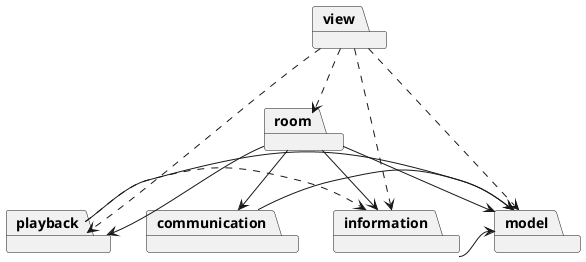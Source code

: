 @startuml
package communication
package information
package model
package playback
package room
package view

room --> information
room --> model
room --> communication
room --> playback
communication -> model
information -> model
playback -> model
playback .> information

view ..> room
view ..> playback
view ..> information
view ..> model

@enduml
